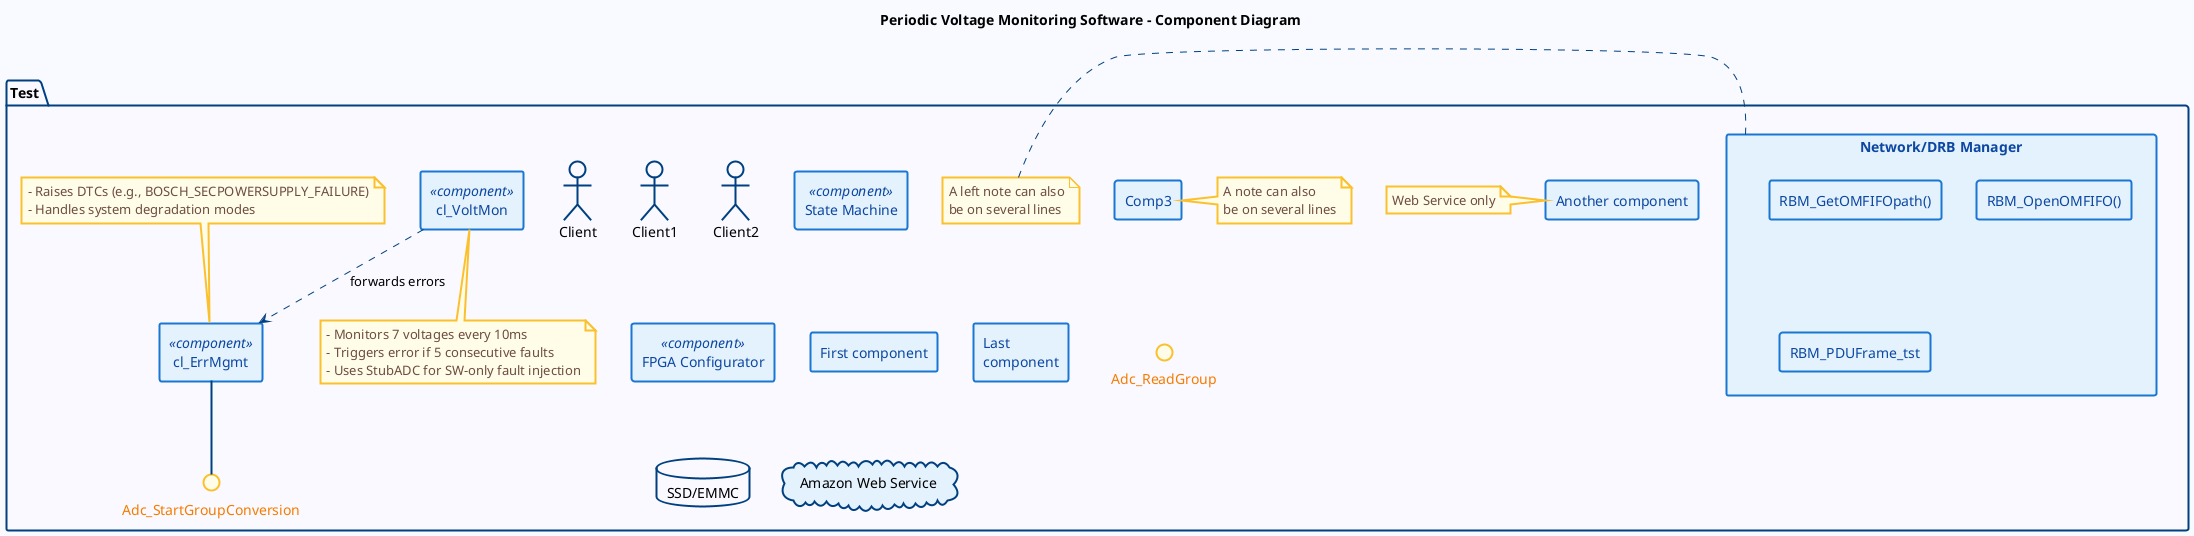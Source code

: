 @startuml
' Global style for clarity
<style>
componentDiagram {
  BackGroundColor #f9f9ff
  LineThickness 2
  LineColor #004080
}
</style>
' Global style for clarity
skinparam componentStyle rectangle
skinparam backgroundColor #f8faff

skinparam component {
  BackgroundColor #e3f2fd
  BorderColor #1976d2
  FontColor #0d47a1
}
skinparam interface {
  BackgroundColor #fffde7
  BorderColor #fbc02d
  FontColor #f57c00
}
skinparam note {
  BackgroundColor #fffde7
  BorderColor #fbc02d
  FontColor #6d4c41
}

title Periodic Voltage Monitoring Software - Component Diagram

package "Test" {
  ' External Client/Middleware
  actor Client

  actor Client1

  actor Client2

  [cl_VoltMon] as VoltMon <<component>>
  [cl_ErrMgmt] as ErrMgmt <<component>>
  [State Machine] <<component>>
  [FPGA Configurator] <<component>>

  [First component]
  [Another component] as Comp2
  component Comp3
  component [Last\ncomponent] as Comp4

  ' Network/DRB Manager
  component "Network/DRB Manager" as DRBMgr {
    [RBM_GetOMFIFOpath()]
    [RBM_OpenOMFIFO()]
    [RBM_PDUFrame_tst]
  }

  interface "Adc_StartGroupConversion" as I_StartGroupConversion
  interface "Adc_ReadGroup" as I_ReadGroup

  ErrMgmt -- I_StartGroupConversion

  VoltMon ..> ErrMgmt : forwards errors

  ' NOTES for clarity
  note bottom of VoltMon
    - Monitors 7 voltages every 10ms
    - Triggers error if 5 consecutive faults
    - Uses StubADC for SW-only fault injection
  end note

  note top of ErrMgmt
    - Raises DTCs (e.g., BOSCH_SECPOWERSUPPLY_FAILURE)
    - Handles system degradation modes
  end note

  note left of Comp2 : Web Service only

  note right of Comp3
    A note can also
    be on several lines
  end note

  note left of DRBMgr
    A left note can also
    be on several lines
  end note

  ' Storage Devices
  database "SSD/EMMC" as Storage 

  cloud "Amazon Web Service " as AWS #e3f2fd
}

@enduml